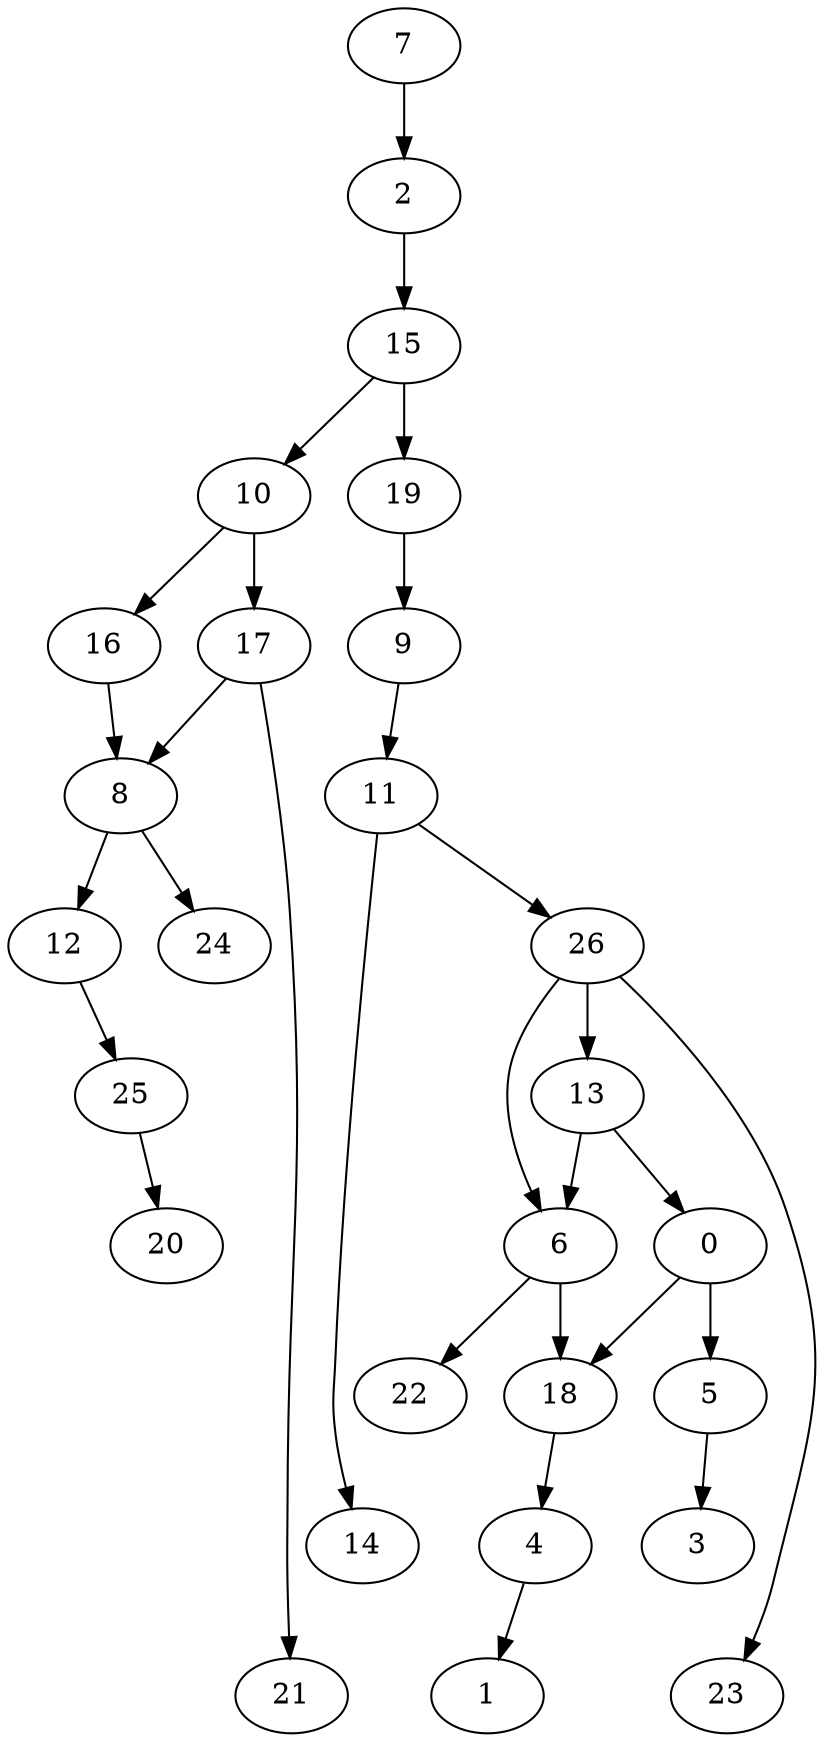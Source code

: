 digraph G {
    0;
    5;
    18;
    3;
    4;
    1;
    2;
    15;
    10;
    19;
    16;
    17;
    9;
    6;
    22;
    7;
    8;
    12;
    24;
    25;
    20;
    11;
    14;
    26;
    13;
    23;
    21;
    0 -> 5 [weight=0];
    0 -> 18 [weight=0];
    5 -> 3 [weight=0];
    18 -> 4 [weight=0];
    4 -> 1 [weight=0];
    2 -> 15 [weight=0];
    15 -> 10 [weight=0];
    15 -> 19 [weight=1];
    10 -> 16 [weight=0];
    10 -> 17 [weight=2];
    19 -> 9 [weight=0];
    16 -> 8 [weight=0];
    17 -> 8 [weight=0];
    17 -> 21 [weight=0];
    9 -> 11 [weight=0];
    6 -> 18 [weight=2];
    6 -> 22 [weight=0];
    7 -> 2 [weight=0];
    8 -> 12 [weight=1];
    8 -> 24 [weight=1];
    12 -> 25 [weight=0];
    25 -> 20 [weight=0];
    11 -> 14 [weight=0];
    11 -> 26 [weight=0];
    26 -> 6 [weight=0];
    26 -> 13 [weight=1];
    26 -> 23 [weight=0];
    13 -> 0 [weight=0];
    13 -> 6 [weight=0];
}
